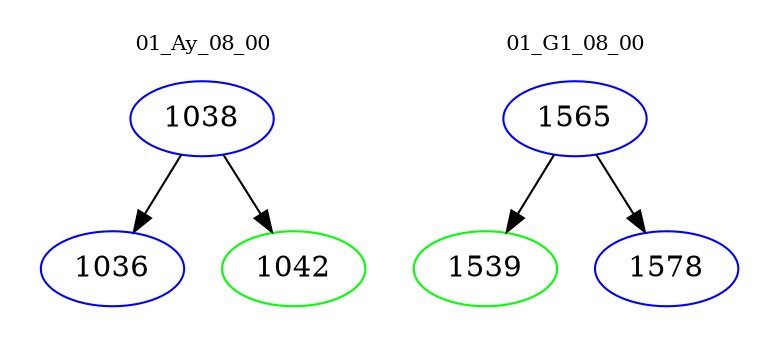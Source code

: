 digraph{
subgraph cluster_0 {
color = white
label = "01_Ay_08_00";
fontsize=10;
T0_1038 [label="1038", color="blue"]
T0_1038 -> T0_1036 [color="black"]
T0_1036 [label="1036", color="blue"]
T0_1038 -> T0_1042 [color="black"]
T0_1042 [label="1042", color="green"]
}
subgraph cluster_1 {
color = white
label = "01_G1_08_00";
fontsize=10;
T1_1565 [label="1565", color="blue"]
T1_1565 -> T1_1539 [color="black"]
T1_1539 [label="1539", color="green"]
T1_1565 -> T1_1578 [color="black"]
T1_1578 [label="1578", color="blue"]
}
}
